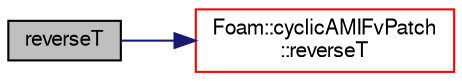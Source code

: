 digraph "reverseT"
{
  bgcolor="transparent";
  edge [fontname="FreeSans",fontsize="10",labelfontname="FreeSans",labelfontsize="10"];
  node [fontname="FreeSans",fontsize="10",shape=record];
  rankdir="LR";
  Node170 [label="reverseT",height=0.2,width=0.4,color="black", fillcolor="grey75", style="filled", fontcolor="black"];
  Node170 -> Node171 [color="midnightblue",fontsize="10",style="solid",fontname="FreeSans"];
  Node171 [label="Foam::cyclicAMIFvPatch\l::reverseT",height=0.2,width=0.4,color="red",URL="$a22810.html#a3b6ef41753c72a78fb451b2a4327c899",tooltip="Return neighbour-cell transformation tensor. "];
}
